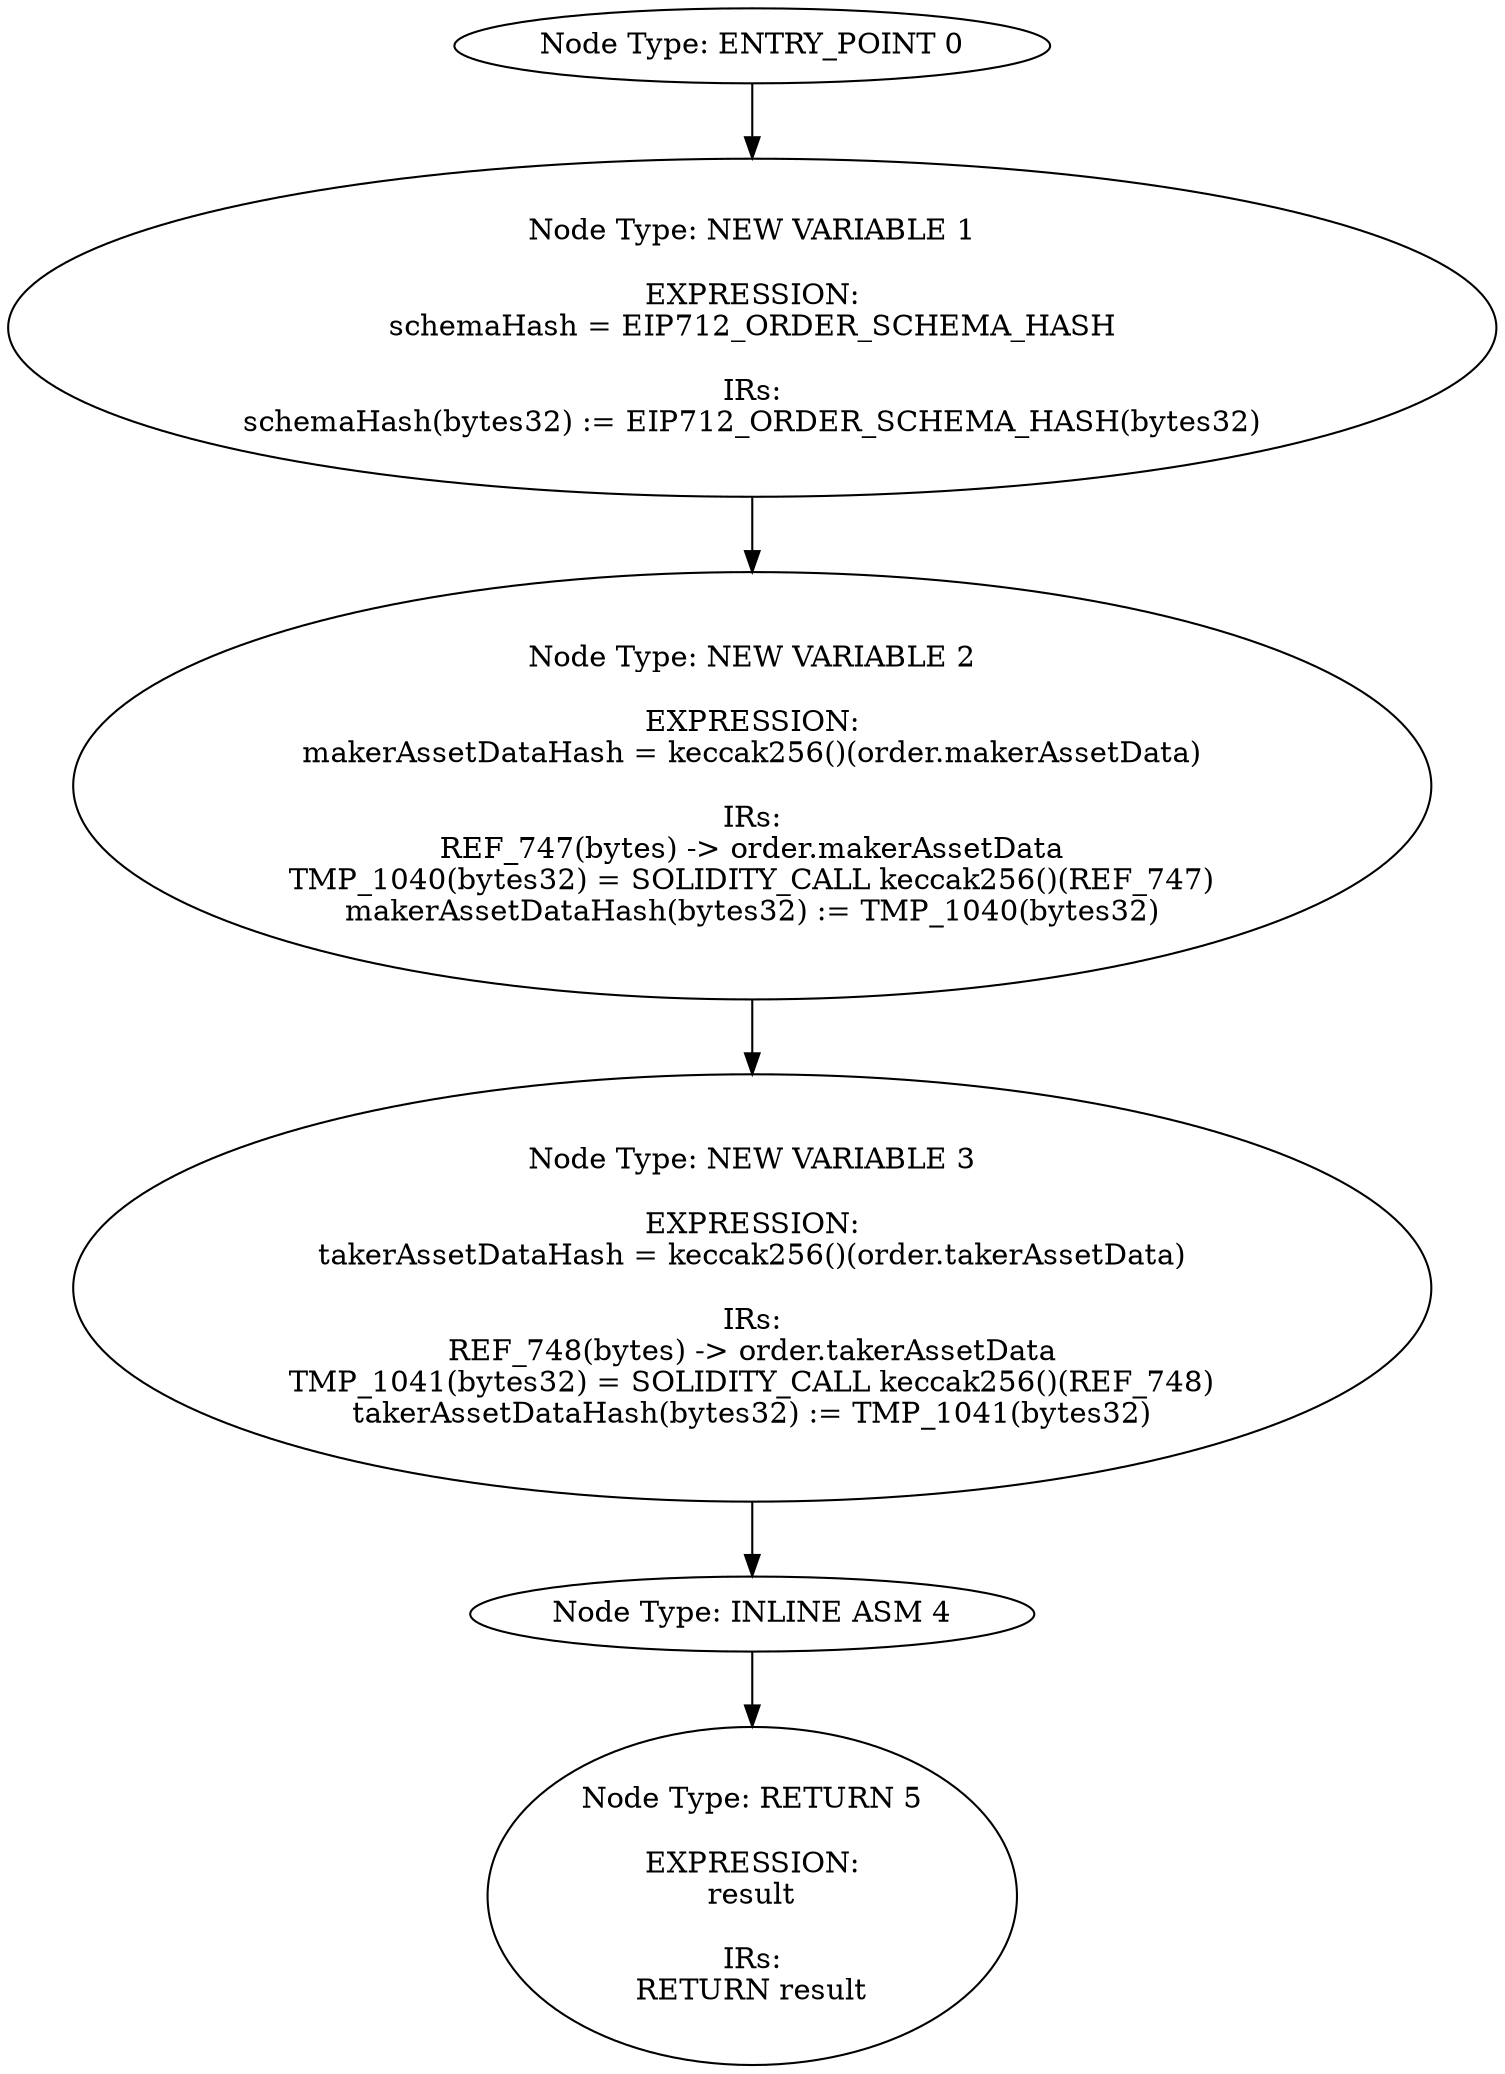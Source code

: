 digraph{
0[label="Node Type: ENTRY_POINT 0
"];
0->1;
1[label="Node Type: NEW VARIABLE 1

EXPRESSION:
schemaHash = EIP712_ORDER_SCHEMA_HASH

IRs:
schemaHash(bytes32) := EIP712_ORDER_SCHEMA_HASH(bytes32)"];
1->2;
2[label="Node Type: NEW VARIABLE 2

EXPRESSION:
makerAssetDataHash = keccak256()(order.makerAssetData)

IRs:
REF_747(bytes) -> order.makerAssetData
TMP_1040(bytes32) = SOLIDITY_CALL keccak256()(REF_747)
makerAssetDataHash(bytes32) := TMP_1040(bytes32)"];
2->3;
3[label="Node Type: NEW VARIABLE 3

EXPRESSION:
takerAssetDataHash = keccak256()(order.takerAssetData)

IRs:
REF_748(bytes) -> order.takerAssetData
TMP_1041(bytes32) = SOLIDITY_CALL keccak256()(REF_748)
takerAssetDataHash(bytes32) := TMP_1041(bytes32)"];
3->4;
4[label="Node Type: INLINE ASM 4
"];
4->5;
5[label="Node Type: RETURN 5

EXPRESSION:
result

IRs:
RETURN result"];
}

